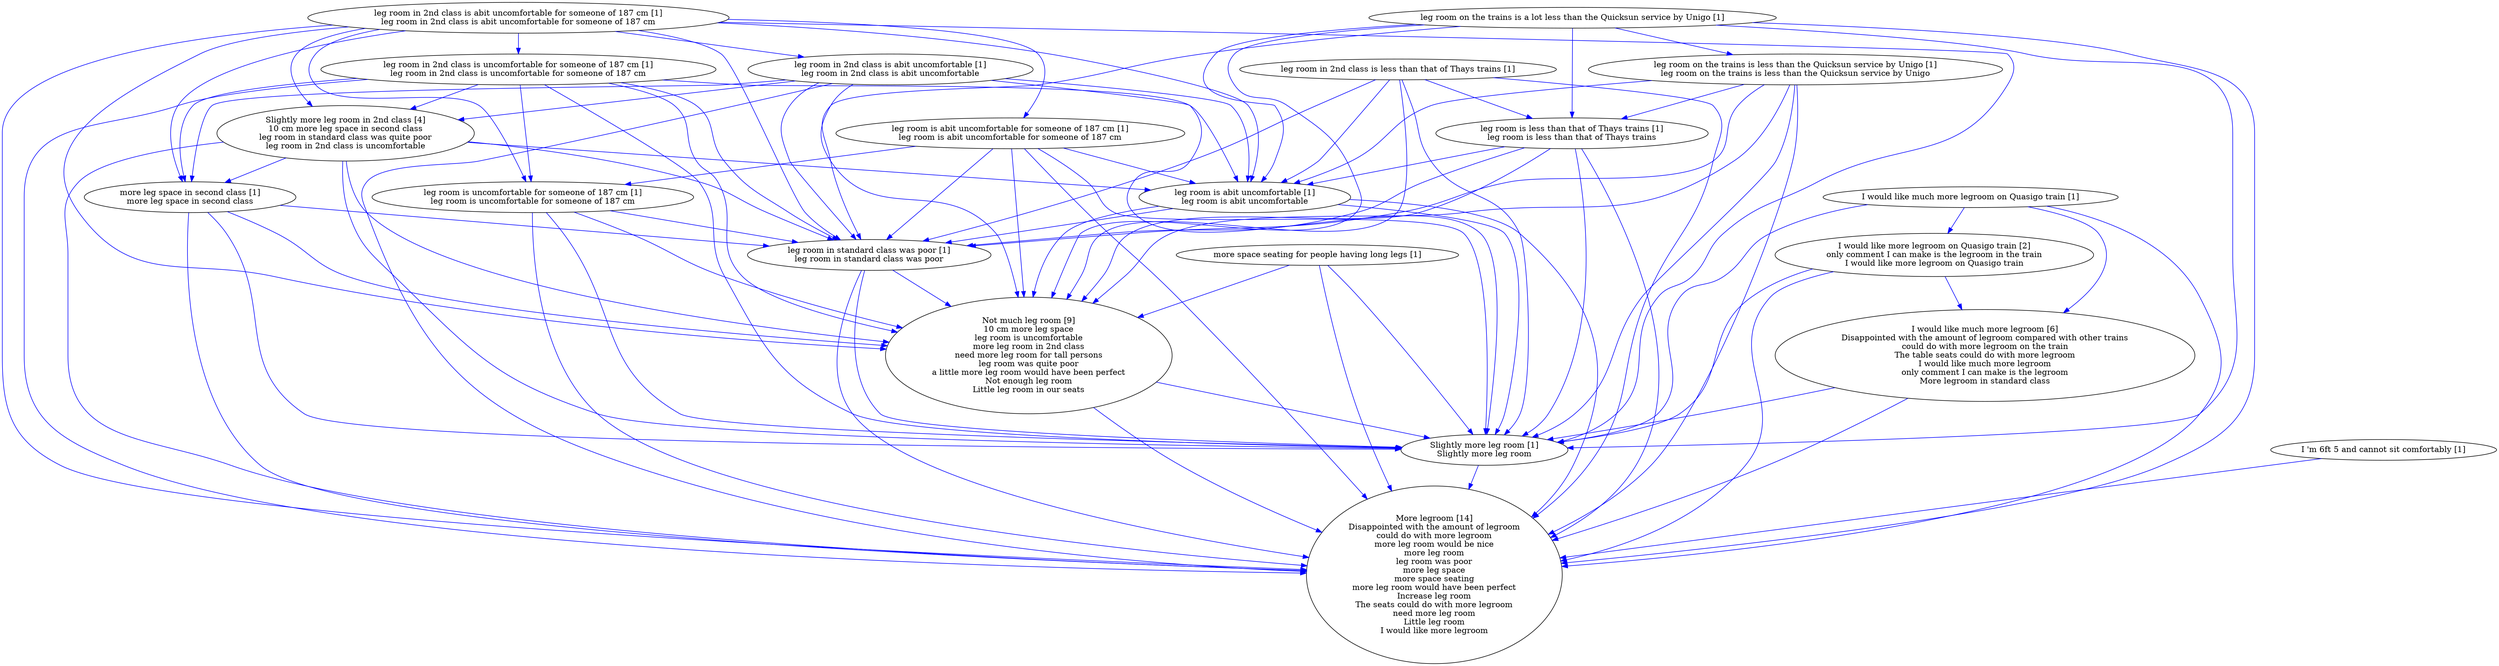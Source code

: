 digraph collapsedGraph {
"More legroom [14]\nDisappointed with the amount of legroom\ncould do with more legroom\nmore leg room would be nice\nmore leg room\nleg room was poor\nmore leg space\nmore space seating\nmore leg room would have been perfect\nIncrease leg room\nThe seats could do with more legroom\nneed more leg room\nLittle leg room\nI would like more legroom""I would like more legroom on Quasigo train [2]\nonly comment I can make is the legroom in the train\nI would like more legroom on Quasigo train""I would like much more legroom [6]\nDisappointed with the amount of legroom compared with other trains\ncould do with more legroom on the train\nThe table seats could do with more legroom\nI would like much more legroom\nonly comment I can make is the legroom\nMore legroom in standard class""Slightly more leg room in 2nd class [4]\n10 cm more leg space in second class\nleg room in standard class was quite poor\nleg room in 2nd class is uncomfortable""Not much leg room [9]\n10 cm more leg space\nleg room is uncomfortable\nmore leg room in 2nd class\nneed more leg room for tall persons\nleg room was quite poor\na little more leg room would have been perfect\nNot enough leg room\nLittle leg room in our seats""more leg space in second class [1]\nmore leg space in second class""I 'm 6ft 5 and cannot sit comfortably [1]""I would like much more legroom on Quasigo train [1]""Slightly more leg room [1]\nSlightly more leg room""leg room in 2nd class is abit uncomfortable for someone of 187 cm [1]\nleg room in 2nd class is abit uncomfortable for someone of 187 cm""leg room is abit uncomfortable for someone of 187 cm [1]\nleg room is abit uncomfortable for someone of 187 cm""leg room is abit uncomfortable [1]\nleg room is abit uncomfortable""leg room is uncomfortable for someone of 187 cm [1]\nleg room is uncomfortable for someone of 187 cm""leg room in 2nd class is abit uncomfortable [1]\nleg room in 2nd class is abit uncomfortable""leg room in 2nd class is uncomfortable for someone of 187 cm [1]\nleg room in 2nd class is uncomfortable for someone of 187 cm""leg room in 2nd class is less than that of Thays trains [1]""leg room is less than that of Thays trains [1]\nleg room is less than that of Thays trains""leg room in standard class was poor [1]\nleg room in standard class was poor""leg room on the trains is a lot less than the Quicksun service by Unigo [1]""leg room on the trains is less than the Quicksun service by Unigo [1]\nleg room on the trains is less than the Quicksun service by Unigo""more space seating for people having long legs [1]""Slightly more leg room in 2nd class [4]\n10 cm more leg space in second class\nleg room in standard class was quite poor\nleg room in 2nd class is uncomfortable" -> "more leg space in second class [1]\nmore leg space in second class" [color=blue]
"Slightly more leg room in 2nd class [4]\n10 cm more leg space in second class\nleg room in standard class was quite poor\nleg room in 2nd class is uncomfortable" -> "More legroom [14]\nDisappointed with the amount of legroom\ncould do with more legroom\nmore leg room would be nice\nmore leg room\nleg room was poor\nmore leg space\nmore space seating\nmore leg room would have been perfect\nIncrease leg room\nThe seats could do with more legroom\nneed more leg room\nLittle leg room\nI would like more legroom" [color=blue]
"Not much leg room [9]\n10 cm more leg space\nleg room is uncomfortable\nmore leg room in 2nd class\nneed more leg room for tall persons\nleg room was quite poor\na little more leg room would have been perfect\nNot enough leg room\nLittle leg room in our seats" -> "More legroom [14]\nDisappointed with the amount of legroom\ncould do with more legroom\nmore leg room would be nice\nmore leg room\nleg room was poor\nmore leg space\nmore space seating\nmore leg room would have been perfect\nIncrease leg room\nThe seats could do with more legroom\nneed more leg room\nLittle leg room\nI would like more legroom" [color=blue]
"leg room on the trains is less than the Quicksun service by Unigo [1]\nleg room on the trains is less than the Quicksun service by Unigo" -> "Slightly more leg room [1]\nSlightly more leg room" [color=blue]
"leg room on the trains is less than the Quicksun service by Unigo [1]\nleg room on the trains is less than the Quicksun service by Unigo" -> "leg room is abit uncomfortable [1]\nleg room is abit uncomfortable" [color=blue]
"leg room on the trains is less than the Quicksun service by Unigo [1]\nleg room on the trains is less than the Quicksun service by Unigo" -> "More legroom [14]\nDisappointed with the amount of legroom\ncould do with more legroom\nmore leg room would be nice\nmore leg room\nleg room was poor\nmore leg space\nmore space seating\nmore leg room would have been perfect\nIncrease leg room\nThe seats could do with more legroom\nneed more leg room\nLittle leg room\nI would like more legroom" [color=blue]
"leg room in 2nd class is abit uncomfortable for someone of 187 cm [1]\nleg room in 2nd class is abit uncomfortable for someone of 187 cm" -> "more leg space in second class [1]\nmore leg space in second class" [color=blue]
"leg room in 2nd class is abit uncomfortable for someone of 187 cm [1]\nleg room in 2nd class is abit uncomfortable for someone of 187 cm" -> "More legroom [14]\nDisappointed with the amount of legroom\ncould do with more legroom\nmore leg room would be nice\nmore leg room\nleg room was poor\nmore leg space\nmore space seating\nmore leg room would have been perfect\nIncrease leg room\nThe seats could do with more legroom\nneed more leg room\nLittle leg room\nI would like more legroom" [color=blue]
"leg room in 2nd class is abit uncomfortable for someone of 187 cm [1]\nleg room in 2nd class is abit uncomfortable for someone of 187 cm" -> "Slightly more leg room [1]\nSlightly more leg room" [color=blue]
"Slightly more leg room in 2nd class [4]\n10 cm more leg space in second class\nleg room in standard class was quite poor\nleg room in 2nd class is uncomfortable" -> "leg room is abit uncomfortable [1]\nleg room is abit uncomfortable" [color=blue]
"more space seating for people having long legs [1]" -> "More legroom [14]\nDisappointed with the amount of legroom\ncould do with more legroom\nmore leg room would be nice\nmore leg room\nleg room was poor\nmore leg space\nmore space seating\nmore leg room would have been perfect\nIncrease leg room\nThe seats could do with more legroom\nneed more leg room\nLittle leg room\nI would like more legroom" [color=blue]
"more leg space in second class [1]\nmore leg space in second class" -> "Not much leg room [9]\n10 cm more leg space\nleg room is uncomfortable\nmore leg room in 2nd class\nneed more leg room for tall persons\nleg room was quite poor\na little more leg room would have been perfect\nNot enough leg room\nLittle leg room in our seats" [color=blue]
"more leg space in second class [1]\nmore leg space in second class" -> "More legroom [14]\nDisappointed with the amount of legroom\ncould do with more legroom\nmore leg room would be nice\nmore leg room\nleg room was poor\nmore leg space\nmore space seating\nmore leg room would have been perfect\nIncrease leg room\nThe seats could do with more legroom\nneed more leg room\nLittle leg room\nI would like more legroom" [color=blue]
"more leg space in second class [1]\nmore leg space in second class" -> "leg room in standard class was poor [1]\nleg room in standard class was poor" [color=blue]
"Slightly more leg room in 2nd class [4]\n10 cm more leg space in second class\nleg room in standard class was quite poor\nleg room in 2nd class is uncomfortable" -> "Slightly more leg room [1]\nSlightly more leg room" [color=blue]
"leg room in 2nd class is uncomfortable for someone of 187 cm [1]\nleg room in 2nd class is uncomfortable for someone of 187 cm" -> "More legroom [14]\nDisappointed with the amount of legroom\ncould do with more legroom\nmore leg room would be nice\nmore leg room\nleg room was poor\nmore leg space\nmore space seating\nmore leg room would have been perfect\nIncrease leg room\nThe seats could do with more legroom\nneed more leg room\nLittle leg room\nI would like more legroom" [color=blue]
"leg room in 2nd class is uncomfortable for someone of 187 cm [1]\nleg room in 2nd class is uncomfortable for someone of 187 cm" -> "Slightly more leg room [1]\nSlightly more leg room" [color=blue]
"leg room on the trains is a lot less than the Quicksun service by Unigo [1]" -> "Not much leg room [9]\n10 cm more leg space\nleg room is uncomfortable\nmore leg room in 2nd class\nneed more leg room for tall persons\nleg room was quite poor\na little more leg room would have been perfect\nNot enough leg room\nLittle leg room in our seats" [color=blue]
"leg room is less than that of Thays trains [1]\nleg room is less than that of Thays trains" -> "More legroom [14]\nDisappointed with the amount of legroom\ncould do with more legroom\nmore leg room would be nice\nmore leg room\nleg room was poor\nmore leg space\nmore space seating\nmore leg room would have been perfect\nIncrease leg room\nThe seats could do with more legroom\nneed more leg room\nLittle leg room\nI would like more legroom" [color=blue]
"leg room is less than that of Thays trains [1]\nleg room is less than that of Thays trains" -> "leg room is abit uncomfortable [1]\nleg room is abit uncomfortable" [color=blue]
"Slightly more leg room in 2nd class [4]\n10 cm more leg space in second class\nleg room in standard class was quite poor\nleg room in 2nd class is uncomfortable" -> "Not much leg room [9]\n10 cm more leg space\nleg room is uncomfortable\nmore leg room in 2nd class\nneed more leg room for tall persons\nleg room was quite poor\na little more leg room would have been perfect\nNot enough leg room\nLittle leg room in our seats" [color=blue]
"leg room is uncomfortable for someone of 187 cm [1]\nleg room is uncomfortable for someone of 187 cm" -> "More legroom [14]\nDisappointed with the amount of legroom\ncould do with more legroom\nmore leg room would be nice\nmore leg room\nleg room was poor\nmore leg space\nmore space seating\nmore leg room would have been perfect\nIncrease leg room\nThe seats could do with more legroom\nneed more leg room\nLittle leg room\nI would like more legroom" [color=blue]
"leg room is less than that of Thays trains [1]\nleg room is less than that of Thays trains" -> "Slightly more leg room [1]\nSlightly more leg room" [color=blue]
"leg room on the trains is a lot less than the Quicksun service by Unigo [1]" -> "leg room in standard class was poor [1]\nleg room in standard class was poor" [color=blue]
"leg room on the trains is a lot less than the Quicksun service by Unigo [1]" -> "leg room is less than that of Thays trains [1]\nleg room is less than that of Thays trains" [color=blue]
"leg room in 2nd class is abit uncomfortable [1]\nleg room in 2nd class is abit uncomfortable" -> "more leg space in second class [1]\nmore leg space in second class" [color=blue]
"leg room is uncomfortable for someone of 187 cm [1]\nleg room is uncomfortable for someone of 187 cm" -> "leg room in standard class was poor [1]\nleg room in standard class was poor" [color=blue]
"leg room in 2nd class is uncomfortable for someone of 187 cm [1]\nleg room in 2nd class is uncomfortable for someone of 187 cm" -> "Not much leg room [9]\n10 cm more leg space\nleg room is uncomfortable\nmore leg room in 2nd class\nneed more leg room for tall persons\nleg room was quite poor\na little more leg room would have been perfect\nNot enough leg room\nLittle leg room in our seats" [color=blue]
"leg room is uncomfortable for someone of 187 cm [1]\nleg room is uncomfortable for someone of 187 cm" -> "Slightly more leg room [1]\nSlightly more leg room" [color=blue]
"leg room in 2nd class is uncomfortable for someone of 187 cm [1]\nleg room in 2nd class is uncomfortable for someone of 187 cm" -> "leg room in standard class was poor [1]\nleg room in standard class was poor" [color=blue]
"leg room is less than that of Thays trains [1]\nleg room is less than that of Thays trains" -> "Not much leg room [9]\n10 cm more leg space\nleg room is uncomfortable\nmore leg room in 2nd class\nneed more leg room for tall persons\nleg room was quite poor\na little more leg room would have been perfect\nNot enough leg room\nLittle leg room in our seats" [color=blue]
"leg room is uncomfortable for someone of 187 cm [1]\nleg room is uncomfortable for someone of 187 cm" -> "Not much leg room [9]\n10 cm more leg space\nleg room is uncomfortable\nmore leg room in 2nd class\nneed more leg room for tall persons\nleg room was quite poor\na little more leg room would have been perfect\nNot enough leg room\nLittle leg room in our seats" [color=blue]
"leg room is less than that of Thays trains [1]\nleg room is less than that of Thays trains" -> "leg room in standard class was poor [1]\nleg room in standard class was poor" [color=blue]
"leg room in 2nd class is abit uncomfortable [1]\nleg room in 2nd class is abit uncomfortable" -> "More legroom [14]\nDisappointed with the amount of legroom\ncould do with more legroom\nmore leg room would be nice\nmore leg room\nleg room was poor\nmore leg space\nmore space seating\nmore leg room would have been perfect\nIncrease leg room\nThe seats could do with more legroom\nneed more leg room\nLittle leg room\nI would like more legroom" [color=blue]
"leg room in 2nd class is abit uncomfortable [1]\nleg room in 2nd class is abit uncomfortable" -> "Slightly more leg room [1]\nSlightly more leg room" [color=blue]
"Slightly more leg room [1]\nSlightly more leg room" -> "More legroom [14]\nDisappointed with the amount of legroom\ncould do with more legroom\nmore leg room would be nice\nmore leg room\nleg room was poor\nmore leg space\nmore space seating\nmore leg room would have been perfect\nIncrease leg room\nThe seats could do with more legroom\nneed more leg room\nLittle leg room\nI would like more legroom" [color=blue]
"I would like much more legroom [6]\nDisappointed with the amount of legroom compared with other trains\ncould do with more legroom on the train\nThe table seats could do with more legroom\nI would like much more legroom\nonly comment I can make is the legroom\nMore legroom in standard class" -> "More legroom [14]\nDisappointed with the amount of legroom\ncould do with more legroom\nmore leg room would be nice\nmore leg room\nleg room was poor\nmore leg space\nmore space seating\nmore leg room would have been perfect\nIncrease leg room\nThe seats could do with more legroom\nneed more leg room\nLittle leg room\nI would like more legroom" [color=blue]
"Slightly more leg room in 2nd class [4]\n10 cm more leg space in second class\nleg room in standard class was quite poor\nleg room in 2nd class is uncomfortable" -> "leg room in standard class was poor [1]\nleg room in standard class was poor" [color=blue]
"leg room in 2nd class is less than that of Thays trains [1]" -> "More legroom [14]\nDisappointed with the amount of legroom\ncould do with more legroom\nmore leg room would be nice\nmore leg room\nleg room was poor\nmore leg space\nmore space seating\nmore leg room would have been perfect\nIncrease leg room\nThe seats could do with more legroom\nneed more leg room\nLittle leg room\nI would like more legroom" [color=blue]
"leg room in 2nd class is less than that of Thays trains [1]" -> "leg room is abit uncomfortable [1]\nleg room is abit uncomfortable" [color=blue]
"leg room in 2nd class is less than that of Thays trains [1]" -> "Slightly more leg room [1]\nSlightly more leg room" [color=blue]
"leg room is abit uncomfortable for someone of 187 cm [1]\nleg room is abit uncomfortable for someone of 187 cm" -> "Slightly more leg room [1]\nSlightly more leg room" [color=blue]
"leg room is abit uncomfortable for someone of 187 cm [1]\nleg room is abit uncomfortable for someone of 187 cm" -> "More legroom [14]\nDisappointed with the amount of legroom\ncould do with more legroom\nmore leg room would be nice\nmore leg room\nleg room was poor\nmore leg space\nmore space seating\nmore leg room would have been perfect\nIncrease leg room\nThe seats could do with more legroom\nneed more leg room\nLittle leg room\nI would like more legroom" [color=blue]
"leg room is abit uncomfortable [1]\nleg room is abit uncomfortable" -> "Slightly more leg room [1]\nSlightly more leg room" [color=blue]
"leg room is abit uncomfortable [1]\nleg room is abit uncomfortable" -> "More legroom [14]\nDisappointed with the amount of legroom\ncould do with more legroom\nmore leg room would be nice\nmore leg room\nleg room was poor\nmore leg space\nmore space seating\nmore leg room would have been perfect\nIncrease leg room\nThe seats could do with more legroom\nneed more leg room\nLittle leg room\nI would like more legroom" [color=blue]
"leg room is abit uncomfortable for someone of 187 cm [1]\nleg room is abit uncomfortable for someone of 187 cm" -> "leg room in standard class was poor [1]\nleg room in standard class was poor" [color=blue]
"leg room is abit uncomfortable for someone of 187 cm [1]\nleg room is abit uncomfortable for someone of 187 cm" -> "Not much leg room [9]\n10 cm more leg space\nleg room is uncomfortable\nmore leg room in 2nd class\nneed more leg room for tall persons\nleg room was quite poor\na little more leg room would have been perfect\nNot enough leg room\nLittle leg room in our seats" [color=blue]
"leg room on the trains is less than the Quicksun service by Unigo [1]\nleg room on the trains is less than the Quicksun service by Unigo" -> "Not much leg room [9]\n10 cm more leg space\nleg room is uncomfortable\nmore leg room in 2nd class\nneed more leg room for tall persons\nleg room was quite poor\na little more leg room would have been perfect\nNot enough leg room\nLittle leg room in our seats" [color=blue]
"leg room on the trains is less than the Quicksun service by Unigo [1]\nleg room on the trains is less than the Quicksun service by Unigo" -> "leg room is less than that of Thays trains [1]\nleg room is less than that of Thays trains" [color=blue]
"leg room on the trains is less than the Quicksun service by Unigo [1]\nleg room on the trains is less than the Quicksun service by Unigo" -> "leg room in standard class was poor [1]\nleg room in standard class was poor" [color=blue]
"leg room on the trains is a lot less than the Quicksun service by Unigo [1]" -> "More legroom [14]\nDisappointed with the amount of legroom\ncould do with more legroom\nmore leg room would be nice\nmore leg room\nleg room was poor\nmore leg space\nmore space seating\nmore leg room would have been perfect\nIncrease leg room\nThe seats could do with more legroom\nneed more leg room\nLittle leg room\nI would like more legroom" [color=blue]
"leg room on the trains is a lot less than the Quicksun service by Unigo [1]" -> "leg room is abit uncomfortable [1]\nleg room is abit uncomfortable" [color=blue]
"I would like much more legroom on Quasigo train [1]" -> "I would like much more legroom [6]\nDisappointed with the amount of legroom compared with other trains\ncould do with more legroom on the train\nThe table seats could do with more legroom\nI would like much more legroom\nonly comment I can make is the legroom\nMore legroom in standard class" [color=blue]
"leg room on the trains is a lot less than the Quicksun service by Unigo [1]" -> "Slightly more leg room [1]\nSlightly more leg room" [color=blue]
"I 'm 6ft 5 and cannot sit comfortably [1]" -> "More legroom [14]\nDisappointed with the amount of legroom\ncould do with more legroom\nmore leg room would be nice\nmore leg room\nleg room was poor\nmore leg space\nmore space seating\nmore leg room would have been perfect\nIncrease leg room\nThe seats could do with more legroom\nneed more leg room\nLittle leg room\nI would like more legroom" [color=blue]
"leg room in 2nd class is less than that of Thays trains [1]" -> "leg room in standard class was poor [1]\nleg room in standard class was poor" [color=blue]
"leg room in 2nd class is less than that of Thays trains [1]" -> "Not much leg room [9]\n10 cm more leg space\nleg room is uncomfortable\nmore leg room in 2nd class\nneed more leg room for tall persons\nleg room was quite poor\na little more leg room would have been perfect\nNot enough leg room\nLittle leg room in our seats" [color=blue]
"I would like much more legroom on Quasigo train [1]" -> "I would like more legroom on Quasigo train [2]\nonly comment I can make is the legroom in the train\nI would like more legroom on Quasigo train" [color=blue]
"leg room in standard class was poor [1]\nleg room in standard class was poor" -> "Slightly more leg room [1]\nSlightly more leg room" [color=blue]
"leg room in standard class was poor [1]\nleg room in standard class was poor" -> "More legroom [14]\nDisappointed with the amount of legroom\ncould do with more legroom\nmore leg room would be nice\nmore leg room\nleg room was poor\nmore leg space\nmore space seating\nmore leg room would have been perfect\nIncrease leg room\nThe seats could do with more legroom\nneed more leg room\nLittle leg room\nI would like more legroom" [color=blue]
"I would like much more legroom on Quasigo train [1]" -> "More legroom [14]\nDisappointed with the amount of legroom\ncould do with more legroom\nmore leg room would be nice\nmore leg room\nleg room was poor\nmore leg space\nmore space seating\nmore leg room would have been perfect\nIncrease leg room\nThe seats could do with more legroom\nneed more leg room\nLittle leg room\nI would like more legroom" [color=blue]
"I would like much more legroom on Quasigo train [1]" -> "Slightly more leg room [1]\nSlightly more leg room" [color=blue]
"I would like more legroom on Quasigo train [2]\nonly comment I can make is the legroom in the train\nI would like more legroom on Quasigo train" -> "I would like much more legroom [6]\nDisappointed with the amount of legroom compared with other trains\ncould do with more legroom on the train\nThe table seats could do with more legroom\nI would like much more legroom\nonly comment I can make is the legroom\nMore legroom in standard class" [color=blue]
"leg room in 2nd class is abit uncomfortable [1]\nleg room in 2nd class is abit uncomfortable" -> "leg room in standard class was poor [1]\nleg room in standard class was poor" [color=blue]
"leg room is abit uncomfortable [1]\nleg room is abit uncomfortable" -> "leg room in standard class was poor [1]\nleg room in standard class was poor" [color=blue]
"more space seating for people having long legs [1]" -> "Slightly more leg room [1]\nSlightly more leg room" [color=blue]
"leg room in 2nd class is abit uncomfortable [1]\nleg room in 2nd class is abit uncomfortable" -> "Slightly more leg room in 2nd class [4]\n10 cm more leg space in second class\nleg room in standard class was quite poor\nleg room in 2nd class is uncomfortable" [color=blue]
"leg room in 2nd class is abit uncomfortable [1]\nleg room in 2nd class is abit uncomfortable" -> "Not much leg room [9]\n10 cm more leg space\nleg room is uncomfortable\nmore leg room in 2nd class\nneed more leg room for tall persons\nleg room was quite poor\na little more leg room would have been perfect\nNot enough leg room\nLittle leg room in our seats" [color=blue]
"leg room in 2nd class is abit uncomfortable for someone of 187 cm [1]\nleg room in 2nd class is abit uncomfortable for someone of 187 cm" -> "Slightly more leg room in 2nd class [4]\n10 cm more leg space in second class\nleg room in standard class was quite poor\nleg room in 2nd class is uncomfortable" [color=blue]
"leg room is abit uncomfortable [1]\nleg room is abit uncomfortable" -> "Not much leg room [9]\n10 cm more leg space\nleg room is uncomfortable\nmore leg room in 2nd class\nneed more leg room for tall persons\nleg room was quite poor\na little more leg room would have been perfect\nNot enough leg room\nLittle leg room in our seats" [color=blue]
"I would like more legroom on Quasigo train [2]\nonly comment I can make is the legroom in the train\nI would like more legroom on Quasigo train" -> "More legroom [14]\nDisappointed with the amount of legroom\ncould do with more legroom\nmore leg room would be nice\nmore leg room\nleg room was poor\nmore leg space\nmore space seating\nmore leg room would have been perfect\nIncrease leg room\nThe seats could do with more legroom\nneed more leg room\nLittle leg room\nI would like more legroom" [color=blue]
"leg room in 2nd class is abit uncomfortable for someone of 187 cm [1]\nleg room in 2nd class is abit uncomfortable for someone of 187 cm" -> "Not much leg room [9]\n10 cm more leg space\nleg room is uncomfortable\nmore leg room in 2nd class\nneed more leg room for tall persons\nleg room was quite poor\na little more leg room would have been perfect\nNot enough leg room\nLittle leg room in our seats" [color=blue]
"more leg space in second class [1]\nmore leg space in second class" -> "Slightly more leg room [1]\nSlightly more leg room" [color=blue]
"leg room in 2nd class is abit uncomfortable for someone of 187 cm [1]\nleg room in 2nd class is abit uncomfortable for someone of 187 cm" -> "leg room in standard class was poor [1]\nleg room in standard class was poor" [color=blue]
"leg room in 2nd class is abit uncomfortable for someone of 187 cm [1]\nleg room in 2nd class is abit uncomfortable for someone of 187 cm" -> "leg room is abit uncomfortable for someone of 187 cm [1]\nleg room is abit uncomfortable for someone of 187 cm" [color=blue]
"leg room is abit uncomfortable for someone of 187 cm [1]\nleg room is abit uncomfortable for someone of 187 cm" -> "leg room is abit uncomfortable [1]\nleg room is abit uncomfortable" [color=blue]
"leg room is abit uncomfortable for someone of 187 cm [1]\nleg room is abit uncomfortable for someone of 187 cm" -> "leg room is uncomfortable for someone of 187 cm [1]\nleg room is uncomfortable for someone of 187 cm" [color=blue]
"leg room in 2nd class is abit uncomfortable for someone of 187 cm [1]\nleg room in 2nd class is abit uncomfortable for someone of 187 cm" -> "leg room in 2nd class is abit uncomfortable [1]\nleg room in 2nd class is abit uncomfortable" [color=blue]
"leg room in 2nd class is abit uncomfortable [1]\nleg room in 2nd class is abit uncomfortable" -> "leg room is abit uncomfortable [1]\nleg room is abit uncomfortable" [color=blue]
"leg room in 2nd class is abit uncomfortable for someone of 187 cm [1]\nleg room in 2nd class is abit uncomfortable for someone of 187 cm" -> "leg room in 2nd class is uncomfortable for someone of 187 cm [1]\nleg room in 2nd class is uncomfortable for someone of 187 cm" [color=blue]
"leg room in 2nd class is uncomfortable for someone of 187 cm [1]\nleg room in 2nd class is uncomfortable for someone of 187 cm" -> "leg room is uncomfortable for someone of 187 cm [1]\nleg room is uncomfortable for someone of 187 cm" [color=blue]
"leg room in 2nd class is abit uncomfortable for someone of 187 cm [1]\nleg room in 2nd class is abit uncomfortable for someone of 187 cm" -> "leg room is uncomfortable for someone of 187 cm [1]\nleg room is uncomfortable for someone of 187 cm" [color=blue]
"leg room in 2nd class is abit uncomfortable for someone of 187 cm [1]\nleg room in 2nd class is abit uncomfortable for someone of 187 cm" -> "leg room is abit uncomfortable [1]\nleg room is abit uncomfortable" [color=blue]
"leg room in 2nd class is less than that of Thays trains [1]" -> "leg room is less than that of Thays trains [1]\nleg room is less than that of Thays trains" [color=blue]
"leg room on the trains is a lot less than the Quicksun service by Unigo [1]" -> "leg room on the trains is less than the Quicksun service by Unigo [1]\nleg room on the trains is less than the Quicksun service by Unigo" [color=blue]
"I would like much more legroom [6]\nDisappointed with the amount of legroom compared with other trains\ncould do with more legroom on the train\nThe table seats could do with more legroom\nI would like much more legroom\nonly comment I can make is the legroom\nMore legroom in standard class" -> "Slightly more leg room [1]\nSlightly more leg room" [color=blue]
"Not much leg room [9]\n10 cm more leg space\nleg room is uncomfortable\nmore leg room in 2nd class\nneed more leg room for tall persons\nleg room was quite poor\na little more leg room would have been perfect\nNot enough leg room\nLittle leg room in our seats" -> "Slightly more leg room [1]\nSlightly more leg room" [color=blue]
"leg room in 2nd class is uncomfortable for someone of 187 cm [1]\nleg room in 2nd class is uncomfortable for someone of 187 cm" -> "leg room is abit uncomfortable [1]\nleg room is abit uncomfortable" [color=blue]
"leg room in 2nd class is uncomfortable for someone of 187 cm [1]\nleg room in 2nd class is uncomfortable for someone of 187 cm" -> "Slightly more leg room in 2nd class [4]\n10 cm more leg space in second class\nleg room in standard class was quite poor\nleg room in 2nd class is uncomfortable" [color=blue]
"leg room in 2nd class is uncomfortable for someone of 187 cm [1]\nleg room in 2nd class is uncomfortable for someone of 187 cm" -> "more leg space in second class [1]\nmore leg space in second class" [color=blue]
"leg room in standard class was poor [1]\nleg room in standard class was poor" -> "Not much leg room [9]\n10 cm more leg space\nleg room is uncomfortable\nmore leg room in 2nd class\nneed more leg room for tall persons\nleg room was quite poor\na little more leg room would have been perfect\nNot enough leg room\nLittle leg room in our seats" [color=blue]
"more space seating for people having long legs [1]" -> "Not much leg room [9]\n10 cm more leg space\nleg room is uncomfortable\nmore leg room in 2nd class\nneed more leg room for tall persons\nleg room was quite poor\na little more leg room would have been perfect\nNot enough leg room\nLittle leg room in our seats" [color=blue]
"I would like more legroom on Quasigo train [2]\nonly comment I can make is the legroom in the train\nI would like more legroom on Quasigo train" -> "Slightly more leg room [1]\nSlightly more leg room" [color=blue]
}